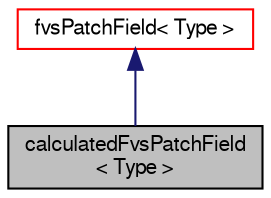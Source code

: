digraph "calculatedFvsPatchField&lt; Type &gt;"
{
  bgcolor="transparent";
  edge [fontname="FreeSans",fontsize="10",labelfontname="FreeSans",labelfontsize="10"];
  node [fontname="FreeSans",fontsize="10",shape=record];
  Node9 [label="calculatedFvsPatchField\l\< Type \>",height=0.2,width=0.4,color="black", fillcolor="grey75", style="filled", fontcolor="black"];
  Node10 -> Node9 [dir="back",color="midnightblue",fontsize="10",style="solid",fontname="FreeSans"];
  Node10 [label="fvsPatchField\< Type \>",height=0.2,width=0.4,color="red",URL="$a22426.html",tooltip="An abstract base class with a fat-interface to all derived classes covering all possible ways in whic..."];
}
